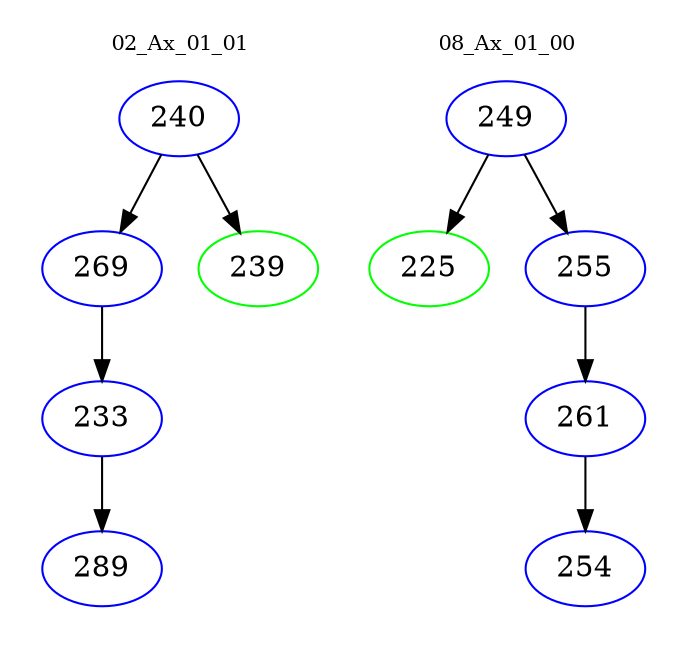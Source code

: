 digraph{
subgraph cluster_0 {
color = white
label = "02_Ax_01_01";
fontsize=10;
T0_240 [label="240", color="blue"]
T0_240 -> T0_269 [color="black"]
T0_269 [label="269", color="blue"]
T0_269 -> T0_233 [color="black"]
T0_233 [label="233", color="blue"]
T0_233 -> T0_289 [color="black"]
T0_289 [label="289", color="blue"]
T0_240 -> T0_239 [color="black"]
T0_239 [label="239", color="green"]
}
subgraph cluster_1 {
color = white
label = "08_Ax_01_00";
fontsize=10;
T1_249 [label="249", color="blue"]
T1_249 -> T1_225 [color="black"]
T1_225 [label="225", color="green"]
T1_249 -> T1_255 [color="black"]
T1_255 [label="255", color="blue"]
T1_255 -> T1_261 [color="black"]
T1_261 [label="261", color="blue"]
T1_261 -> T1_254 [color="black"]
T1_254 [label="254", color="blue"]
}
}
